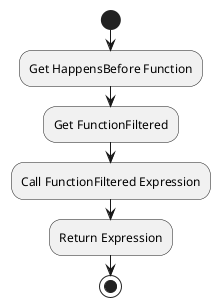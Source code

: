 @startuml
start
:Get HappensBefore Function;
:Get FunctionFiltered;
:Call FunctionFiltered Expression;
:Return Expression;
stop
@enduml